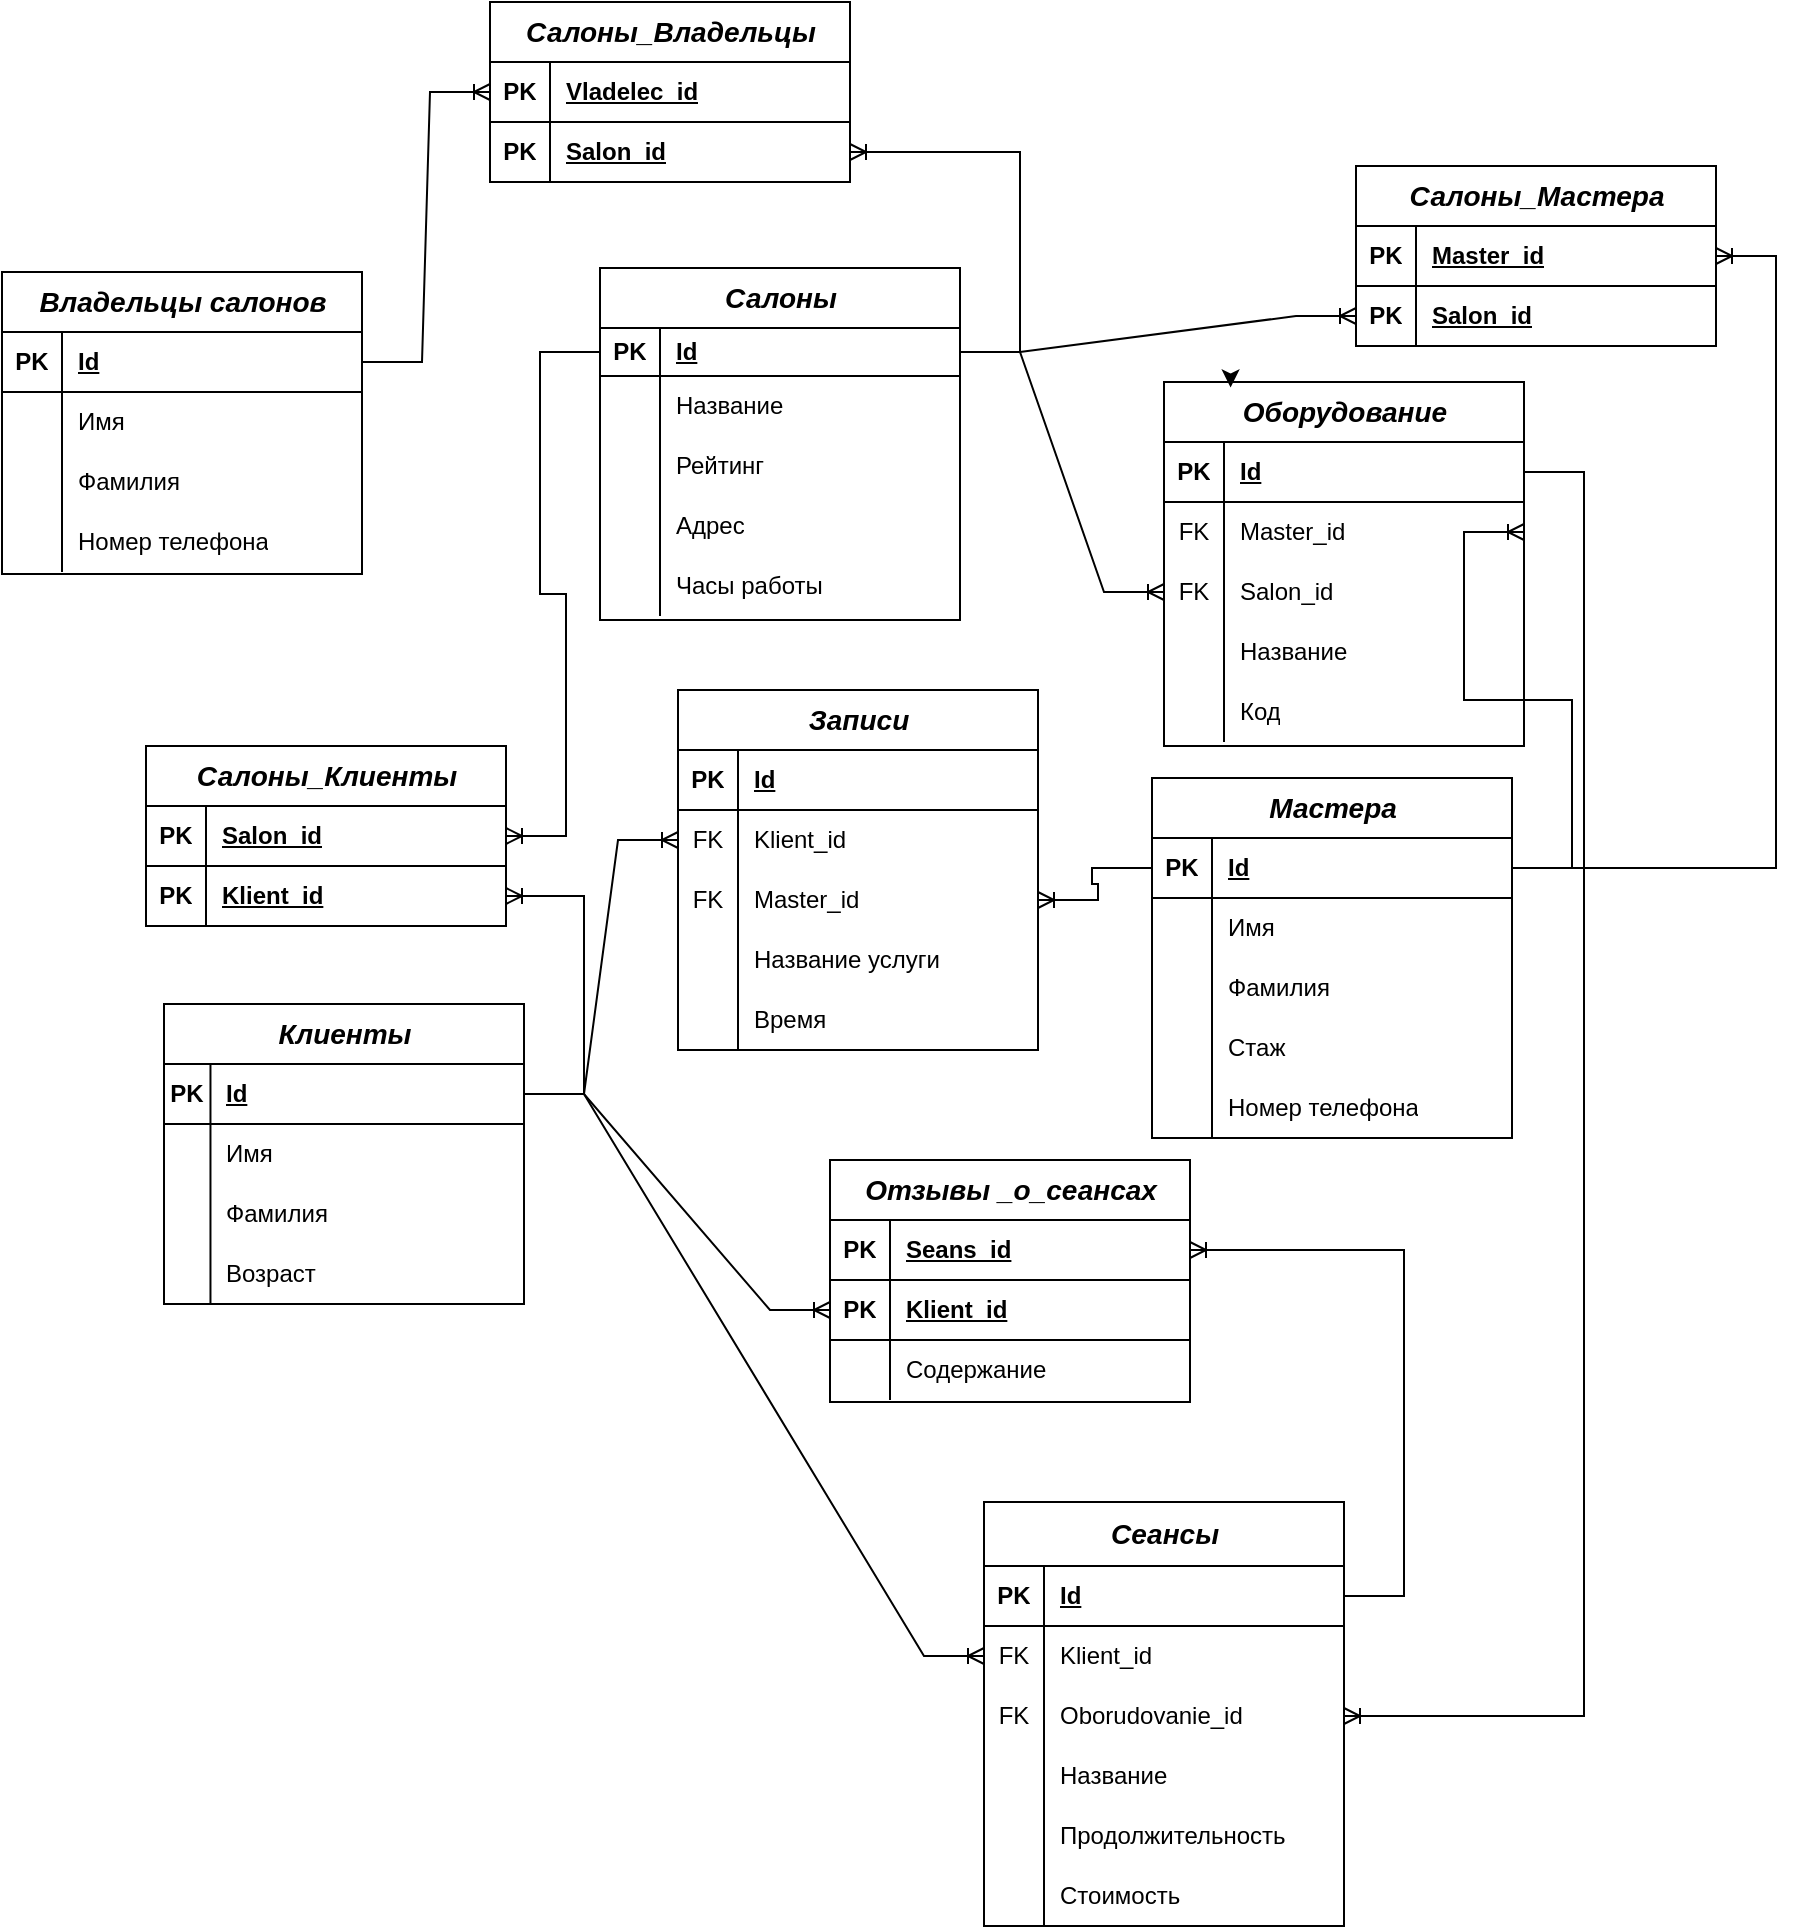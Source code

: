 <mxfile version="21.6.1" type="device">
  <diagram name="Страница 1" id="JSp2iXEMzTEitvN-TO3z">
    <mxGraphModel dx="2550" dy="1355" grid="0" gridSize="10" guides="1" tooltips="1" connect="1" arrows="1" fold="1" page="0" pageScale="1" pageWidth="827" pageHeight="1169" math="0" shadow="0">
      <root>
        <mxCell id="0" />
        <mxCell id="1" parent="0" />
        <mxCell id="ZkFTNS5FLdlwSvaNv4vz-1" value="&lt;i style=&quot;&quot;&gt;&lt;font style=&quot;font-size: 14px;&quot;&gt;Мастера&lt;/font&gt;&lt;/i&gt;" style="shape=table;startSize=30;container=1;collapsible=1;childLayout=tableLayout;fixedRows=1;rowLines=0;fontStyle=1;align=center;resizeLast=1;html=1;" parent="1" vertex="1">
          <mxGeometry x="153" y="88" width="180" height="180" as="geometry" />
        </mxCell>
        <mxCell id="ZkFTNS5FLdlwSvaNv4vz-2" value="" style="shape=tableRow;horizontal=0;startSize=0;swimlaneHead=0;swimlaneBody=0;fillColor=none;collapsible=0;dropTarget=0;points=[[0,0.5],[1,0.5]];portConstraint=eastwest;top=0;left=0;right=0;bottom=1;" parent="ZkFTNS5FLdlwSvaNv4vz-1" vertex="1">
          <mxGeometry y="30" width="180" height="30" as="geometry" />
        </mxCell>
        <mxCell id="ZkFTNS5FLdlwSvaNv4vz-3" value="PK" style="shape=partialRectangle;connectable=0;fillColor=none;top=0;left=0;bottom=0;right=0;fontStyle=1;overflow=hidden;whiteSpace=wrap;html=1;" parent="ZkFTNS5FLdlwSvaNv4vz-2" vertex="1">
          <mxGeometry width="30" height="30" as="geometry">
            <mxRectangle width="30" height="30" as="alternateBounds" />
          </mxGeometry>
        </mxCell>
        <mxCell id="ZkFTNS5FLdlwSvaNv4vz-4" value="Id" style="shape=partialRectangle;connectable=0;fillColor=none;top=0;left=0;bottom=0;right=0;align=left;spacingLeft=6;fontStyle=5;overflow=hidden;whiteSpace=wrap;html=1;" parent="ZkFTNS5FLdlwSvaNv4vz-2" vertex="1">
          <mxGeometry x="30" width="150" height="30" as="geometry">
            <mxRectangle width="150" height="30" as="alternateBounds" />
          </mxGeometry>
        </mxCell>
        <mxCell id="ZkFTNS5FLdlwSvaNv4vz-5" value="" style="shape=tableRow;horizontal=0;startSize=0;swimlaneHead=0;swimlaneBody=0;fillColor=none;collapsible=0;dropTarget=0;points=[[0,0.5],[1,0.5]];portConstraint=eastwest;top=0;left=0;right=0;bottom=0;" parent="ZkFTNS5FLdlwSvaNv4vz-1" vertex="1">
          <mxGeometry y="60" width="180" height="30" as="geometry" />
        </mxCell>
        <mxCell id="ZkFTNS5FLdlwSvaNv4vz-6" value="" style="shape=partialRectangle;connectable=0;fillColor=none;top=0;left=0;bottom=0;right=0;editable=1;overflow=hidden;whiteSpace=wrap;html=1;" parent="ZkFTNS5FLdlwSvaNv4vz-5" vertex="1">
          <mxGeometry width="30" height="30" as="geometry">
            <mxRectangle width="30" height="30" as="alternateBounds" />
          </mxGeometry>
        </mxCell>
        <mxCell id="ZkFTNS5FLdlwSvaNv4vz-7" value="Имя" style="shape=partialRectangle;connectable=0;fillColor=none;top=0;left=0;bottom=0;right=0;align=left;spacingLeft=6;overflow=hidden;whiteSpace=wrap;html=1;" parent="ZkFTNS5FLdlwSvaNv4vz-5" vertex="1">
          <mxGeometry x="30" width="150" height="30" as="geometry">
            <mxRectangle width="150" height="30" as="alternateBounds" />
          </mxGeometry>
        </mxCell>
        <mxCell id="ZkFTNS5FLdlwSvaNv4vz-8" value="" style="shape=tableRow;horizontal=0;startSize=0;swimlaneHead=0;swimlaneBody=0;fillColor=none;collapsible=0;dropTarget=0;points=[[0,0.5],[1,0.5]];portConstraint=eastwest;top=0;left=0;right=0;bottom=0;" parent="ZkFTNS5FLdlwSvaNv4vz-1" vertex="1">
          <mxGeometry y="90" width="180" height="30" as="geometry" />
        </mxCell>
        <mxCell id="ZkFTNS5FLdlwSvaNv4vz-9" value="" style="shape=partialRectangle;connectable=0;fillColor=none;top=0;left=0;bottom=0;right=0;editable=1;overflow=hidden;whiteSpace=wrap;html=1;" parent="ZkFTNS5FLdlwSvaNv4vz-8" vertex="1">
          <mxGeometry width="30" height="30" as="geometry">
            <mxRectangle width="30" height="30" as="alternateBounds" />
          </mxGeometry>
        </mxCell>
        <mxCell id="ZkFTNS5FLdlwSvaNv4vz-10" value="Фамилия" style="shape=partialRectangle;connectable=0;fillColor=none;top=0;left=0;bottom=0;right=0;align=left;spacingLeft=6;overflow=hidden;whiteSpace=wrap;html=1;" parent="ZkFTNS5FLdlwSvaNv4vz-8" vertex="1">
          <mxGeometry x="30" width="150" height="30" as="geometry">
            <mxRectangle width="150" height="30" as="alternateBounds" />
          </mxGeometry>
        </mxCell>
        <mxCell id="ZkFTNS5FLdlwSvaNv4vz-11" value="" style="shape=tableRow;horizontal=0;startSize=0;swimlaneHead=0;swimlaneBody=0;fillColor=none;collapsible=0;dropTarget=0;points=[[0,0.5],[1,0.5]];portConstraint=eastwest;top=0;left=0;right=0;bottom=0;" parent="ZkFTNS5FLdlwSvaNv4vz-1" vertex="1">
          <mxGeometry y="120" width="180" height="30" as="geometry" />
        </mxCell>
        <mxCell id="ZkFTNS5FLdlwSvaNv4vz-12" value="" style="shape=partialRectangle;connectable=0;fillColor=none;top=0;left=0;bottom=0;right=0;editable=1;overflow=hidden;whiteSpace=wrap;html=1;" parent="ZkFTNS5FLdlwSvaNv4vz-11" vertex="1">
          <mxGeometry width="30" height="30" as="geometry">
            <mxRectangle width="30" height="30" as="alternateBounds" />
          </mxGeometry>
        </mxCell>
        <mxCell id="ZkFTNS5FLdlwSvaNv4vz-13" value="Стаж" style="shape=partialRectangle;connectable=0;fillColor=none;top=0;left=0;bottom=0;right=0;align=left;spacingLeft=6;overflow=hidden;whiteSpace=wrap;html=1;" parent="ZkFTNS5FLdlwSvaNv4vz-11" vertex="1">
          <mxGeometry x="30" width="150" height="30" as="geometry">
            <mxRectangle width="150" height="30" as="alternateBounds" />
          </mxGeometry>
        </mxCell>
        <mxCell id="ZkFTNS5FLdlwSvaNv4vz-14" value="" style="shape=tableRow;horizontal=0;startSize=0;swimlaneHead=0;swimlaneBody=0;fillColor=none;collapsible=0;dropTarget=0;points=[[0,0.5],[1,0.5]];portConstraint=eastwest;top=0;left=0;right=0;bottom=0;" parent="ZkFTNS5FLdlwSvaNv4vz-1" vertex="1">
          <mxGeometry y="150" width="180" height="30" as="geometry" />
        </mxCell>
        <mxCell id="ZkFTNS5FLdlwSvaNv4vz-15" value="" style="shape=partialRectangle;connectable=0;fillColor=none;top=0;left=0;bottom=0;right=0;editable=1;overflow=hidden;whiteSpace=wrap;html=1;" parent="ZkFTNS5FLdlwSvaNv4vz-14" vertex="1">
          <mxGeometry width="30" height="30" as="geometry">
            <mxRectangle width="30" height="30" as="alternateBounds" />
          </mxGeometry>
        </mxCell>
        <mxCell id="ZkFTNS5FLdlwSvaNv4vz-16" value="Номер телефона" style="shape=partialRectangle;connectable=0;fillColor=none;top=0;left=0;bottom=0;right=0;align=left;spacingLeft=6;overflow=hidden;whiteSpace=wrap;html=1;" parent="ZkFTNS5FLdlwSvaNv4vz-14" vertex="1">
          <mxGeometry x="30" width="150" height="30" as="geometry">
            <mxRectangle width="150" height="30" as="alternateBounds" />
          </mxGeometry>
        </mxCell>
        <mxCell id="ZkFTNS5FLdlwSvaNv4vz-17" value="&lt;font style=&quot;font-size: 14px;&quot;&gt;&lt;i&gt;Владельцы салонов&lt;/i&gt;&lt;/font&gt;" style="shape=table;startSize=30;container=1;collapsible=1;childLayout=tableLayout;fixedRows=1;rowLines=0;fontStyle=1;align=center;resizeLast=1;html=1;" parent="1" vertex="1">
          <mxGeometry x="-422" y="-165" width="180" height="151" as="geometry" />
        </mxCell>
        <mxCell id="ZkFTNS5FLdlwSvaNv4vz-18" value="" style="shape=tableRow;horizontal=0;startSize=0;swimlaneHead=0;swimlaneBody=0;fillColor=none;collapsible=0;dropTarget=0;points=[[0,0.5],[1,0.5]];portConstraint=eastwest;top=0;left=0;right=0;bottom=1;" parent="ZkFTNS5FLdlwSvaNv4vz-17" vertex="1">
          <mxGeometry y="30" width="180" height="30" as="geometry" />
        </mxCell>
        <mxCell id="ZkFTNS5FLdlwSvaNv4vz-19" value="PK" style="shape=partialRectangle;connectable=0;fillColor=none;top=0;left=0;bottom=0;right=0;fontStyle=1;overflow=hidden;whiteSpace=wrap;html=1;" parent="ZkFTNS5FLdlwSvaNv4vz-18" vertex="1">
          <mxGeometry width="30" height="30" as="geometry">
            <mxRectangle width="30" height="30" as="alternateBounds" />
          </mxGeometry>
        </mxCell>
        <mxCell id="ZkFTNS5FLdlwSvaNv4vz-20" value="Id" style="shape=partialRectangle;connectable=0;fillColor=none;top=0;left=0;bottom=0;right=0;align=left;spacingLeft=6;fontStyle=5;overflow=hidden;whiteSpace=wrap;html=1;" parent="ZkFTNS5FLdlwSvaNv4vz-18" vertex="1">
          <mxGeometry x="30" width="150" height="30" as="geometry">
            <mxRectangle width="150" height="30" as="alternateBounds" />
          </mxGeometry>
        </mxCell>
        <mxCell id="ZkFTNS5FLdlwSvaNv4vz-21" value="" style="shape=tableRow;horizontal=0;startSize=0;swimlaneHead=0;swimlaneBody=0;fillColor=none;collapsible=0;dropTarget=0;points=[[0,0.5],[1,0.5]];portConstraint=eastwest;top=0;left=0;right=0;bottom=0;" parent="ZkFTNS5FLdlwSvaNv4vz-17" vertex="1">
          <mxGeometry y="60" width="180" height="30" as="geometry" />
        </mxCell>
        <mxCell id="ZkFTNS5FLdlwSvaNv4vz-22" value="" style="shape=partialRectangle;connectable=0;fillColor=none;top=0;left=0;bottom=0;right=0;editable=1;overflow=hidden;whiteSpace=wrap;html=1;" parent="ZkFTNS5FLdlwSvaNv4vz-21" vertex="1">
          <mxGeometry width="30" height="30" as="geometry">
            <mxRectangle width="30" height="30" as="alternateBounds" />
          </mxGeometry>
        </mxCell>
        <mxCell id="ZkFTNS5FLdlwSvaNv4vz-23" value="Имя" style="shape=partialRectangle;connectable=0;fillColor=none;top=0;left=0;bottom=0;right=0;align=left;spacingLeft=6;overflow=hidden;whiteSpace=wrap;html=1;" parent="ZkFTNS5FLdlwSvaNv4vz-21" vertex="1">
          <mxGeometry x="30" width="150" height="30" as="geometry">
            <mxRectangle width="150" height="30" as="alternateBounds" />
          </mxGeometry>
        </mxCell>
        <mxCell id="ZkFTNS5FLdlwSvaNv4vz-24" value="" style="shape=tableRow;horizontal=0;startSize=0;swimlaneHead=0;swimlaneBody=0;fillColor=none;collapsible=0;dropTarget=0;points=[[0,0.5],[1,0.5]];portConstraint=eastwest;top=0;left=0;right=0;bottom=0;" parent="ZkFTNS5FLdlwSvaNv4vz-17" vertex="1">
          <mxGeometry y="90" width="180" height="30" as="geometry" />
        </mxCell>
        <mxCell id="ZkFTNS5FLdlwSvaNv4vz-25" value="" style="shape=partialRectangle;connectable=0;fillColor=none;top=0;left=0;bottom=0;right=0;editable=1;overflow=hidden;whiteSpace=wrap;html=1;" parent="ZkFTNS5FLdlwSvaNv4vz-24" vertex="1">
          <mxGeometry width="30" height="30" as="geometry">
            <mxRectangle width="30" height="30" as="alternateBounds" />
          </mxGeometry>
        </mxCell>
        <mxCell id="ZkFTNS5FLdlwSvaNv4vz-26" value="Фамилия" style="shape=partialRectangle;connectable=0;fillColor=none;top=0;left=0;bottom=0;right=0;align=left;spacingLeft=6;overflow=hidden;whiteSpace=wrap;html=1;" parent="ZkFTNS5FLdlwSvaNv4vz-24" vertex="1">
          <mxGeometry x="30" width="150" height="30" as="geometry">
            <mxRectangle width="150" height="30" as="alternateBounds" />
          </mxGeometry>
        </mxCell>
        <mxCell id="ZkFTNS5FLdlwSvaNv4vz-27" value="" style="shape=tableRow;horizontal=0;startSize=0;swimlaneHead=0;swimlaneBody=0;fillColor=none;collapsible=0;dropTarget=0;points=[[0,0.5],[1,0.5]];portConstraint=eastwest;top=0;left=0;right=0;bottom=0;" parent="ZkFTNS5FLdlwSvaNv4vz-17" vertex="1">
          <mxGeometry y="120" width="180" height="30" as="geometry" />
        </mxCell>
        <mxCell id="ZkFTNS5FLdlwSvaNv4vz-28" value="" style="shape=partialRectangle;connectable=0;fillColor=none;top=0;left=0;bottom=0;right=0;editable=1;overflow=hidden;whiteSpace=wrap;html=1;" parent="ZkFTNS5FLdlwSvaNv4vz-27" vertex="1">
          <mxGeometry width="30" height="30" as="geometry">
            <mxRectangle width="30" height="30" as="alternateBounds" />
          </mxGeometry>
        </mxCell>
        <mxCell id="ZkFTNS5FLdlwSvaNv4vz-29" value="Номер телефона" style="shape=partialRectangle;connectable=0;fillColor=none;top=0;left=0;bottom=0;right=0;align=left;spacingLeft=6;overflow=hidden;whiteSpace=wrap;html=1;" parent="ZkFTNS5FLdlwSvaNv4vz-27" vertex="1">
          <mxGeometry x="30" width="150" height="30" as="geometry">
            <mxRectangle width="150" height="30" as="alternateBounds" />
          </mxGeometry>
        </mxCell>
        <mxCell id="ZkFTNS5FLdlwSvaNv4vz-30" value="&lt;font style=&quot;font-size: 14px;&quot;&gt;&lt;i&gt;Салоны&lt;/i&gt;&lt;/font&gt;" style="shape=table;startSize=30;container=1;collapsible=1;childLayout=tableLayout;fixedRows=1;rowLines=0;fontStyle=1;align=center;resizeLast=1;html=1;" parent="1" vertex="1">
          <mxGeometry x="-123" y="-167" width="180" height="176" as="geometry" />
        </mxCell>
        <mxCell id="ZkFTNS5FLdlwSvaNv4vz-43" value="" style="shape=tableRow;horizontal=0;startSize=0;swimlaneHead=0;swimlaneBody=0;fillColor=none;collapsible=0;dropTarget=0;points=[[0,0.5],[1,0.5]];portConstraint=eastwest;top=0;left=0;right=0;bottom=1;" parent="ZkFTNS5FLdlwSvaNv4vz-30" vertex="1">
          <mxGeometry y="30" width="180" height="24" as="geometry" />
        </mxCell>
        <mxCell id="ZkFTNS5FLdlwSvaNv4vz-44" value="PK" style="shape=partialRectangle;connectable=0;fillColor=none;top=0;left=0;bottom=0;right=0;fontStyle=1;overflow=hidden;whiteSpace=wrap;html=1;" parent="ZkFTNS5FLdlwSvaNv4vz-43" vertex="1">
          <mxGeometry width="30" height="24" as="geometry">
            <mxRectangle width="30" height="24" as="alternateBounds" />
          </mxGeometry>
        </mxCell>
        <mxCell id="ZkFTNS5FLdlwSvaNv4vz-45" value="Id" style="shape=partialRectangle;connectable=0;fillColor=none;top=0;left=0;bottom=0;right=0;align=left;spacingLeft=6;fontStyle=5;overflow=hidden;whiteSpace=wrap;html=1;" parent="ZkFTNS5FLdlwSvaNv4vz-43" vertex="1">
          <mxGeometry x="30" width="150" height="24" as="geometry">
            <mxRectangle width="150" height="24" as="alternateBounds" />
          </mxGeometry>
        </mxCell>
        <mxCell id="ZkFTNS5FLdlwSvaNv4vz-34" value="" style="shape=tableRow;horizontal=0;startSize=0;swimlaneHead=0;swimlaneBody=0;fillColor=none;collapsible=0;dropTarget=0;points=[[0,0.5],[1,0.5]];portConstraint=eastwest;top=0;left=0;right=0;bottom=0;" parent="ZkFTNS5FLdlwSvaNv4vz-30" vertex="1">
          <mxGeometry y="54" width="180" height="30" as="geometry" />
        </mxCell>
        <mxCell id="ZkFTNS5FLdlwSvaNv4vz-35" value="" style="shape=partialRectangle;connectable=0;fillColor=none;top=0;left=0;bottom=0;right=0;editable=1;overflow=hidden;whiteSpace=wrap;html=1;" parent="ZkFTNS5FLdlwSvaNv4vz-34" vertex="1">
          <mxGeometry width="30" height="30" as="geometry">
            <mxRectangle width="30" height="30" as="alternateBounds" />
          </mxGeometry>
        </mxCell>
        <mxCell id="ZkFTNS5FLdlwSvaNv4vz-36" value="Название" style="shape=partialRectangle;connectable=0;fillColor=none;top=0;left=0;bottom=0;right=0;align=left;spacingLeft=6;overflow=hidden;whiteSpace=wrap;html=1;" parent="ZkFTNS5FLdlwSvaNv4vz-34" vertex="1">
          <mxGeometry x="30" width="150" height="30" as="geometry">
            <mxRectangle width="150" height="30" as="alternateBounds" />
          </mxGeometry>
        </mxCell>
        <mxCell id="ZkFTNS5FLdlwSvaNv4vz-37" value="" style="shape=tableRow;horizontal=0;startSize=0;swimlaneHead=0;swimlaneBody=0;fillColor=none;collapsible=0;dropTarget=0;points=[[0,0.5],[1,0.5]];portConstraint=eastwest;top=0;left=0;right=0;bottom=0;" parent="ZkFTNS5FLdlwSvaNv4vz-30" vertex="1">
          <mxGeometry y="84" width="180" height="30" as="geometry" />
        </mxCell>
        <mxCell id="ZkFTNS5FLdlwSvaNv4vz-38" value="" style="shape=partialRectangle;connectable=0;fillColor=none;top=0;left=0;bottom=0;right=0;editable=1;overflow=hidden;whiteSpace=wrap;html=1;" parent="ZkFTNS5FLdlwSvaNv4vz-37" vertex="1">
          <mxGeometry width="30" height="30" as="geometry">
            <mxRectangle width="30" height="30" as="alternateBounds" />
          </mxGeometry>
        </mxCell>
        <mxCell id="ZkFTNS5FLdlwSvaNv4vz-39" value="Рейтинг" style="shape=partialRectangle;connectable=0;fillColor=none;top=0;left=0;bottom=0;right=0;align=left;spacingLeft=6;overflow=hidden;whiteSpace=wrap;html=1;" parent="ZkFTNS5FLdlwSvaNv4vz-37" vertex="1">
          <mxGeometry x="30" width="150" height="30" as="geometry">
            <mxRectangle width="150" height="30" as="alternateBounds" />
          </mxGeometry>
        </mxCell>
        <mxCell id="ZkFTNS5FLdlwSvaNv4vz-40" value="" style="shape=tableRow;horizontal=0;startSize=0;swimlaneHead=0;swimlaneBody=0;fillColor=none;collapsible=0;dropTarget=0;points=[[0,0.5],[1,0.5]];portConstraint=eastwest;top=0;left=0;right=0;bottom=0;" parent="ZkFTNS5FLdlwSvaNv4vz-30" vertex="1">
          <mxGeometry y="114" width="180" height="30" as="geometry" />
        </mxCell>
        <mxCell id="ZkFTNS5FLdlwSvaNv4vz-41" value="" style="shape=partialRectangle;connectable=0;fillColor=none;top=0;left=0;bottom=0;right=0;editable=1;overflow=hidden;whiteSpace=wrap;html=1;" parent="ZkFTNS5FLdlwSvaNv4vz-40" vertex="1">
          <mxGeometry width="30" height="30" as="geometry">
            <mxRectangle width="30" height="30" as="alternateBounds" />
          </mxGeometry>
        </mxCell>
        <mxCell id="ZkFTNS5FLdlwSvaNv4vz-42" value="Адрес" style="shape=partialRectangle;connectable=0;fillColor=none;top=0;left=0;bottom=0;right=0;align=left;spacingLeft=6;overflow=hidden;whiteSpace=wrap;html=1;" parent="ZkFTNS5FLdlwSvaNv4vz-40" vertex="1">
          <mxGeometry x="30" width="150" height="30" as="geometry">
            <mxRectangle width="150" height="30" as="alternateBounds" />
          </mxGeometry>
        </mxCell>
        <mxCell id="ZkFTNS5FLdlwSvaNv4vz-46" value="" style="shape=tableRow;horizontal=0;startSize=0;swimlaneHead=0;swimlaneBody=0;fillColor=none;collapsible=0;dropTarget=0;points=[[0,0.5],[1,0.5]];portConstraint=eastwest;top=0;left=0;right=0;bottom=0;" parent="ZkFTNS5FLdlwSvaNv4vz-30" vertex="1">
          <mxGeometry y="144" width="180" height="30" as="geometry" />
        </mxCell>
        <mxCell id="ZkFTNS5FLdlwSvaNv4vz-47" value="" style="shape=partialRectangle;connectable=0;fillColor=none;top=0;left=0;bottom=0;right=0;editable=1;overflow=hidden;whiteSpace=wrap;html=1;" parent="ZkFTNS5FLdlwSvaNv4vz-46" vertex="1">
          <mxGeometry width="30" height="30" as="geometry">
            <mxRectangle width="30" height="30" as="alternateBounds" />
          </mxGeometry>
        </mxCell>
        <mxCell id="ZkFTNS5FLdlwSvaNv4vz-48" value="Часы работы" style="shape=partialRectangle;connectable=0;fillColor=none;top=0;left=0;bottom=0;right=0;align=left;spacingLeft=6;overflow=hidden;whiteSpace=wrap;html=1;" parent="ZkFTNS5FLdlwSvaNv4vz-46" vertex="1">
          <mxGeometry x="30" width="150" height="30" as="geometry">
            <mxRectangle width="150" height="30" as="alternateBounds" />
          </mxGeometry>
        </mxCell>
        <mxCell id="ZkFTNS5FLdlwSvaNv4vz-49" value="" style="edgeStyle=entityRelationEdgeStyle;fontSize=12;html=1;endArrow=ERoneToMany;rounded=0;exitX=1;exitY=0.5;exitDx=0;exitDy=0;entryX=0;entryY=0.5;entryDx=0;entryDy=0;" parent="1" source="ZkFTNS5FLdlwSvaNv4vz-18" target="SjcXr_xgFC2odWZSIE8t-38" edge="1">
          <mxGeometry width="100" height="100" relative="1" as="geometry">
            <mxPoint x="321" y="196.5" as="sourcePoint" />
            <mxPoint x="-73" y="-91" as="targetPoint" />
          </mxGeometry>
        </mxCell>
        <mxCell id="ZkFTNS5FLdlwSvaNv4vz-89" value="&lt;font style=&quot;font-size: 14px;&quot;&gt;&lt;i&gt;Клиенты&lt;/i&gt;&lt;/font&gt;" style="shape=table;startSize=30;container=1;collapsible=1;childLayout=tableLayout;fixedRows=1;rowLines=0;fontStyle=1;align=center;resizeLast=1;html=1;" parent="1" vertex="1">
          <mxGeometry x="-341" y="201" width="180" height="150" as="geometry" />
        </mxCell>
        <mxCell id="ZkFTNS5FLdlwSvaNv4vz-90" value="" style="shape=tableRow;horizontal=0;startSize=0;swimlaneHead=0;swimlaneBody=0;fillColor=none;collapsible=0;dropTarget=0;points=[[0,0.5],[1,0.5]];portConstraint=eastwest;top=0;left=0;right=0;bottom=1;" parent="ZkFTNS5FLdlwSvaNv4vz-89" vertex="1">
          <mxGeometry y="30" width="180" height="30" as="geometry" />
        </mxCell>
        <mxCell id="ZkFTNS5FLdlwSvaNv4vz-91" value="PK" style="shape=partialRectangle;connectable=0;fillColor=none;top=0;left=0;bottom=0;right=0;fontStyle=1;overflow=hidden;whiteSpace=wrap;html=1;" parent="ZkFTNS5FLdlwSvaNv4vz-90" vertex="1">
          <mxGeometry width="23.235" height="30" as="geometry">
            <mxRectangle width="23.235" height="30" as="alternateBounds" />
          </mxGeometry>
        </mxCell>
        <mxCell id="ZkFTNS5FLdlwSvaNv4vz-92" value="Id" style="shape=partialRectangle;connectable=0;fillColor=none;top=0;left=0;bottom=0;right=0;align=left;spacingLeft=6;fontStyle=5;overflow=hidden;whiteSpace=wrap;html=1;" parent="ZkFTNS5FLdlwSvaNv4vz-90" vertex="1">
          <mxGeometry x="23.235" width="156.765" height="30" as="geometry">
            <mxRectangle width="156.765" height="30" as="alternateBounds" />
          </mxGeometry>
        </mxCell>
        <mxCell id="ZkFTNS5FLdlwSvaNv4vz-93" value="" style="shape=tableRow;horizontal=0;startSize=0;swimlaneHead=0;swimlaneBody=0;fillColor=none;collapsible=0;dropTarget=0;points=[[0,0.5],[1,0.5]];portConstraint=eastwest;top=0;left=0;right=0;bottom=0;" parent="ZkFTNS5FLdlwSvaNv4vz-89" vertex="1">
          <mxGeometry y="60" width="180" height="30" as="geometry" />
        </mxCell>
        <mxCell id="ZkFTNS5FLdlwSvaNv4vz-94" value="" style="shape=partialRectangle;connectable=0;fillColor=none;top=0;left=0;bottom=0;right=0;editable=1;overflow=hidden;whiteSpace=wrap;html=1;" parent="ZkFTNS5FLdlwSvaNv4vz-93" vertex="1">
          <mxGeometry width="23.235" height="30" as="geometry">
            <mxRectangle width="23.235" height="30" as="alternateBounds" />
          </mxGeometry>
        </mxCell>
        <mxCell id="ZkFTNS5FLdlwSvaNv4vz-95" value="Имя" style="shape=partialRectangle;connectable=0;fillColor=none;top=0;left=0;bottom=0;right=0;align=left;spacingLeft=6;overflow=hidden;whiteSpace=wrap;html=1;" parent="ZkFTNS5FLdlwSvaNv4vz-93" vertex="1">
          <mxGeometry x="23.235" width="156.765" height="30" as="geometry">
            <mxRectangle width="156.765" height="30" as="alternateBounds" />
          </mxGeometry>
        </mxCell>
        <mxCell id="ZkFTNS5FLdlwSvaNv4vz-96" value="" style="shape=tableRow;horizontal=0;startSize=0;swimlaneHead=0;swimlaneBody=0;fillColor=none;collapsible=0;dropTarget=0;points=[[0,0.5],[1,0.5]];portConstraint=eastwest;top=0;left=0;right=0;bottom=0;" parent="ZkFTNS5FLdlwSvaNv4vz-89" vertex="1">
          <mxGeometry y="90" width="180" height="30" as="geometry" />
        </mxCell>
        <mxCell id="ZkFTNS5FLdlwSvaNv4vz-97" value="" style="shape=partialRectangle;connectable=0;fillColor=none;top=0;left=0;bottom=0;right=0;editable=1;overflow=hidden;whiteSpace=wrap;html=1;" parent="ZkFTNS5FLdlwSvaNv4vz-96" vertex="1">
          <mxGeometry width="23.235" height="30" as="geometry">
            <mxRectangle width="23.235" height="30" as="alternateBounds" />
          </mxGeometry>
        </mxCell>
        <mxCell id="ZkFTNS5FLdlwSvaNv4vz-98" value="Фамилия" style="shape=partialRectangle;connectable=0;fillColor=none;top=0;left=0;bottom=0;right=0;align=left;spacingLeft=6;overflow=hidden;whiteSpace=wrap;html=1;" parent="ZkFTNS5FLdlwSvaNv4vz-96" vertex="1">
          <mxGeometry x="23.235" width="156.765" height="30" as="geometry">
            <mxRectangle width="156.765" height="30" as="alternateBounds" />
          </mxGeometry>
        </mxCell>
        <mxCell id="ZkFTNS5FLdlwSvaNv4vz-99" value="" style="shape=tableRow;horizontal=0;startSize=0;swimlaneHead=0;swimlaneBody=0;fillColor=none;collapsible=0;dropTarget=0;points=[[0,0.5],[1,0.5]];portConstraint=eastwest;top=0;left=0;right=0;bottom=0;" parent="ZkFTNS5FLdlwSvaNv4vz-89" vertex="1">
          <mxGeometry y="120" width="180" height="30" as="geometry" />
        </mxCell>
        <mxCell id="ZkFTNS5FLdlwSvaNv4vz-100" value="" style="shape=partialRectangle;connectable=0;fillColor=none;top=0;left=0;bottom=0;right=0;editable=1;overflow=hidden;whiteSpace=wrap;html=1;" parent="ZkFTNS5FLdlwSvaNv4vz-99" vertex="1">
          <mxGeometry width="23.235" height="30" as="geometry">
            <mxRectangle width="23.235" height="30" as="alternateBounds" />
          </mxGeometry>
        </mxCell>
        <mxCell id="ZkFTNS5FLdlwSvaNv4vz-101" value="Возраст" style="shape=partialRectangle;connectable=0;fillColor=none;top=0;left=0;bottom=0;right=0;align=left;spacingLeft=6;overflow=hidden;whiteSpace=wrap;html=1;" parent="ZkFTNS5FLdlwSvaNv4vz-99" vertex="1">
          <mxGeometry x="23.235" width="156.765" height="30" as="geometry">
            <mxRectangle width="156.765" height="30" as="alternateBounds" />
          </mxGeometry>
        </mxCell>
        <mxCell id="ZkFTNS5FLdlwSvaNv4vz-172" value="&lt;font style=&quot;font-size: 14px;&quot;&gt;&lt;i&gt;Оборудование&lt;/i&gt;&lt;/font&gt;" style="shape=table;startSize=30;container=1;collapsible=1;childLayout=tableLayout;fixedRows=1;rowLines=0;fontStyle=1;align=center;resizeLast=1;html=1;" parent="1" vertex="1">
          <mxGeometry x="159" y="-110" width="180" height="182" as="geometry" />
        </mxCell>
        <mxCell id="ZkFTNS5FLdlwSvaNv4vz-173" value="" style="shape=tableRow;horizontal=0;startSize=0;swimlaneHead=0;swimlaneBody=0;fillColor=none;collapsible=0;dropTarget=0;points=[[0,0.5],[1,0.5]];portConstraint=eastwest;top=0;left=0;right=0;bottom=1;" parent="ZkFTNS5FLdlwSvaNv4vz-172" vertex="1">
          <mxGeometry y="30" width="180" height="30" as="geometry" />
        </mxCell>
        <mxCell id="ZkFTNS5FLdlwSvaNv4vz-174" value="PK" style="shape=partialRectangle;connectable=0;fillColor=none;top=0;left=0;bottom=0;right=0;fontStyle=1;overflow=hidden;whiteSpace=wrap;html=1;" parent="ZkFTNS5FLdlwSvaNv4vz-173" vertex="1">
          <mxGeometry width="30" height="30" as="geometry">
            <mxRectangle width="30" height="30" as="alternateBounds" />
          </mxGeometry>
        </mxCell>
        <mxCell id="ZkFTNS5FLdlwSvaNv4vz-175" value="Id" style="shape=partialRectangle;connectable=0;fillColor=none;top=0;left=0;bottom=0;right=0;align=left;spacingLeft=6;fontStyle=5;overflow=hidden;whiteSpace=wrap;html=1;" parent="ZkFTNS5FLdlwSvaNv4vz-173" vertex="1">
          <mxGeometry x="30" width="150" height="30" as="geometry">
            <mxRectangle width="150" height="30" as="alternateBounds" />
          </mxGeometry>
        </mxCell>
        <mxCell id="ZkFTNS5FLdlwSvaNv4vz-260" value="" style="shape=tableRow;horizontal=0;startSize=0;swimlaneHead=0;swimlaneBody=0;fillColor=none;collapsible=0;dropTarget=0;points=[[0,0.5],[1,0.5]];portConstraint=eastwest;top=0;left=0;right=0;bottom=0;" parent="ZkFTNS5FLdlwSvaNv4vz-172" vertex="1">
          <mxGeometry y="60" width="180" height="30" as="geometry" />
        </mxCell>
        <mxCell id="ZkFTNS5FLdlwSvaNv4vz-261" value="FK" style="shape=partialRectangle;connectable=0;fillColor=none;top=0;left=0;bottom=0;right=0;fontStyle=0;overflow=hidden;whiteSpace=wrap;html=1;" parent="ZkFTNS5FLdlwSvaNv4vz-260" vertex="1">
          <mxGeometry width="30" height="30" as="geometry">
            <mxRectangle width="30" height="30" as="alternateBounds" />
          </mxGeometry>
        </mxCell>
        <mxCell id="ZkFTNS5FLdlwSvaNv4vz-262" value="Master_id" style="shape=partialRectangle;connectable=0;fillColor=none;top=0;left=0;bottom=0;right=0;align=left;spacingLeft=6;fontStyle=0;overflow=hidden;whiteSpace=wrap;html=1;" parent="ZkFTNS5FLdlwSvaNv4vz-260" vertex="1">
          <mxGeometry x="30" width="150" height="30" as="geometry">
            <mxRectangle width="150" height="30" as="alternateBounds" />
          </mxGeometry>
        </mxCell>
        <mxCell id="ZkFTNS5FLdlwSvaNv4vz-263" value="" style="shape=tableRow;horizontal=0;startSize=0;swimlaneHead=0;swimlaneBody=0;fillColor=none;collapsible=0;dropTarget=0;points=[[0,0.5],[1,0.5]];portConstraint=eastwest;top=0;left=0;right=0;bottom=0;" parent="ZkFTNS5FLdlwSvaNv4vz-172" vertex="1">
          <mxGeometry y="90" width="180" height="30" as="geometry" />
        </mxCell>
        <mxCell id="ZkFTNS5FLdlwSvaNv4vz-264" value="FK" style="shape=partialRectangle;connectable=0;fillColor=none;top=0;left=0;bottom=0;right=0;fontStyle=0;overflow=hidden;whiteSpace=wrap;html=1;" parent="ZkFTNS5FLdlwSvaNv4vz-263" vertex="1">
          <mxGeometry width="30" height="30" as="geometry">
            <mxRectangle width="30" height="30" as="alternateBounds" />
          </mxGeometry>
        </mxCell>
        <mxCell id="ZkFTNS5FLdlwSvaNv4vz-265" value="Salon_id" style="shape=partialRectangle;connectable=0;fillColor=none;top=0;left=0;bottom=0;right=0;align=left;spacingLeft=6;fontStyle=0;overflow=hidden;whiteSpace=wrap;html=1;" parent="ZkFTNS5FLdlwSvaNv4vz-263" vertex="1">
          <mxGeometry x="30" width="150" height="30" as="geometry">
            <mxRectangle width="150" height="30" as="alternateBounds" />
          </mxGeometry>
        </mxCell>
        <mxCell id="ZkFTNS5FLdlwSvaNv4vz-176" value="" style="shape=tableRow;horizontal=0;startSize=0;swimlaneHead=0;swimlaneBody=0;fillColor=none;collapsible=0;dropTarget=0;points=[[0,0.5],[1,0.5]];portConstraint=eastwest;top=0;left=0;right=0;bottom=0;" parent="ZkFTNS5FLdlwSvaNv4vz-172" vertex="1">
          <mxGeometry y="120" width="180" height="30" as="geometry" />
        </mxCell>
        <mxCell id="ZkFTNS5FLdlwSvaNv4vz-177" value="" style="shape=partialRectangle;connectable=0;fillColor=none;top=0;left=0;bottom=0;right=0;editable=1;overflow=hidden;whiteSpace=wrap;html=1;" parent="ZkFTNS5FLdlwSvaNv4vz-176" vertex="1">
          <mxGeometry width="30" height="30" as="geometry">
            <mxRectangle width="30" height="30" as="alternateBounds" />
          </mxGeometry>
        </mxCell>
        <mxCell id="ZkFTNS5FLdlwSvaNv4vz-178" value="Название" style="shape=partialRectangle;connectable=0;fillColor=none;top=0;left=0;bottom=0;right=0;align=left;spacingLeft=6;overflow=hidden;whiteSpace=wrap;html=1;" parent="ZkFTNS5FLdlwSvaNv4vz-176" vertex="1">
          <mxGeometry x="30" width="150" height="30" as="geometry">
            <mxRectangle width="150" height="30" as="alternateBounds" />
          </mxGeometry>
        </mxCell>
        <mxCell id="SjcXr_xgFC2odWZSIE8t-97" value="" style="shape=tableRow;horizontal=0;startSize=0;swimlaneHead=0;swimlaneBody=0;fillColor=none;collapsible=0;dropTarget=0;points=[[0,0.5],[1,0.5]];portConstraint=eastwest;top=0;left=0;right=0;bottom=0;" parent="ZkFTNS5FLdlwSvaNv4vz-172" vertex="1">
          <mxGeometry y="150" width="180" height="30" as="geometry" />
        </mxCell>
        <mxCell id="SjcXr_xgFC2odWZSIE8t-98" value="" style="shape=partialRectangle;connectable=0;fillColor=none;top=0;left=0;bottom=0;right=0;editable=1;overflow=hidden;whiteSpace=wrap;html=1;" parent="SjcXr_xgFC2odWZSIE8t-97" vertex="1">
          <mxGeometry width="30" height="30" as="geometry">
            <mxRectangle width="30" height="30" as="alternateBounds" />
          </mxGeometry>
        </mxCell>
        <mxCell id="SjcXr_xgFC2odWZSIE8t-99" value="Код" style="shape=partialRectangle;connectable=0;fillColor=none;top=0;left=0;bottom=0;right=0;align=left;spacingLeft=6;overflow=hidden;whiteSpace=wrap;html=1;" parent="SjcXr_xgFC2odWZSIE8t-97" vertex="1">
          <mxGeometry x="30" width="150" height="30" as="geometry">
            <mxRectangle width="150" height="30" as="alternateBounds" />
          </mxGeometry>
        </mxCell>
        <mxCell id="ZkFTNS5FLdlwSvaNv4vz-185" value="&lt;font style=&quot;font-size: 14px;&quot;&gt;&lt;i&gt;Записи&lt;/i&gt;&lt;/font&gt;" style="shape=table;startSize=30;container=1;collapsible=1;childLayout=tableLayout;fixedRows=1;rowLines=0;fontStyle=1;align=center;resizeLast=1;html=1;" parent="1" vertex="1">
          <mxGeometry x="-84" y="44" width="180" height="180" as="geometry" />
        </mxCell>
        <mxCell id="ZkFTNS5FLdlwSvaNv4vz-186" value="" style="shape=tableRow;horizontal=0;startSize=0;swimlaneHead=0;swimlaneBody=0;fillColor=none;collapsible=0;dropTarget=0;points=[[0,0.5],[1,0.5]];portConstraint=eastwest;top=0;left=0;right=0;bottom=1;" parent="ZkFTNS5FLdlwSvaNv4vz-185" vertex="1">
          <mxGeometry y="30" width="180" height="30" as="geometry" />
        </mxCell>
        <mxCell id="ZkFTNS5FLdlwSvaNv4vz-187" value="PK" style="shape=partialRectangle;connectable=0;fillColor=none;top=0;left=0;bottom=0;right=0;fontStyle=1;overflow=hidden;whiteSpace=wrap;html=1;" parent="ZkFTNS5FLdlwSvaNv4vz-186" vertex="1">
          <mxGeometry width="30" height="30" as="geometry">
            <mxRectangle width="30" height="30" as="alternateBounds" />
          </mxGeometry>
        </mxCell>
        <mxCell id="ZkFTNS5FLdlwSvaNv4vz-188" value="Id" style="shape=partialRectangle;connectable=0;fillColor=none;top=0;left=0;bottom=0;right=0;align=left;spacingLeft=6;fontStyle=5;overflow=hidden;whiteSpace=wrap;html=1;" parent="ZkFTNS5FLdlwSvaNv4vz-186" vertex="1">
          <mxGeometry x="30" width="150" height="30" as="geometry">
            <mxRectangle width="150" height="30" as="alternateBounds" />
          </mxGeometry>
        </mxCell>
        <mxCell id="ZkFTNS5FLdlwSvaNv4vz-245" value="" style="shape=tableRow;horizontal=0;startSize=0;swimlaneHead=0;swimlaneBody=0;fillColor=none;collapsible=0;dropTarget=0;points=[[0,0.5],[1,0.5]];portConstraint=eastwest;top=0;left=0;right=0;bottom=0;" parent="ZkFTNS5FLdlwSvaNv4vz-185" vertex="1">
          <mxGeometry y="60" width="180" height="30" as="geometry" />
        </mxCell>
        <mxCell id="ZkFTNS5FLdlwSvaNv4vz-246" value="FK" style="shape=partialRectangle;connectable=0;fillColor=none;top=0;left=0;bottom=0;right=0;fontStyle=0;overflow=hidden;whiteSpace=wrap;html=1;" parent="ZkFTNS5FLdlwSvaNv4vz-245" vertex="1">
          <mxGeometry width="30" height="30" as="geometry">
            <mxRectangle width="30" height="30" as="alternateBounds" />
          </mxGeometry>
        </mxCell>
        <mxCell id="ZkFTNS5FLdlwSvaNv4vz-247" value="Klient_id" style="shape=partialRectangle;connectable=0;fillColor=none;top=0;left=0;bottom=0;right=0;align=left;spacingLeft=6;fontStyle=0;overflow=hidden;whiteSpace=wrap;html=1;" parent="ZkFTNS5FLdlwSvaNv4vz-245" vertex="1">
          <mxGeometry x="30" width="150" height="30" as="geometry">
            <mxRectangle width="150" height="30" as="alternateBounds" />
          </mxGeometry>
        </mxCell>
        <mxCell id="ZkFTNS5FLdlwSvaNv4vz-248" value="" style="shape=tableRow;horizontal=0;startSize=0;swimlaneHead=0;swimlaneBody=0;fillColor=none;collapsible=0;dropTarget=0;points=[[0,0.5],[1,0.5]];portConstraint=eastwest;top=0;left=0;right=0;bottom=0;" parent="ZkFTNS5FLdlwSvaNv4vz-185" vertex="1">
          <mxGeometry y="90" width="180" height="30" as="geometry" />
        </mxCell>
        <mxCell id="ZkFTNS5FLdlwSvaNv4vz-249" value="FK" style="shape=partialRectangle;connectable=0;fillColor=none;top=0;left=0;bottom=0;right=0;fontStyle=0;overflow=hidden;whiteSpace=wrap;html=1;" parent="ZkFTNS5FLdlwSvaNv4vz-248" vertex="1">
          <mxGeometry width="30" height="30" as="geometry">
            <mxRectangle width="30" height="30" as="alternateBounds" />
          </mxGeometry>
        </mxCell>
        <mxCell id="ZkFTNS5FLdlwSvaNv4vz-250" value="Master_id" style="shape=partialRectangle;connectable=0;fillColor=none;top=0;left=0;bottom=0;right=0;align=left;spacingLeft=6;fontStyle=0;overflow=hidden;whiteSpace=wrap;html=1;" parent="ZkFTNS5FLdlwSvaNv4vz-248" vertex="1">
          <mxGeometry x="30" width="150" height="30" as="geometry">
            <mxRectangle width="150" height="30" as="alternateBounds" />
          </mxGeometry>
        </mxCell>
        <mxCell id="ZkFTNS5FLdlwSvaNv4vz-189" value="" style="shape=tableRow;horizontal=0;startSize=0;swimlaneHead=0;swimlaneBody=0;fillColor=none;collapsible=0;dropTarget=0;points=[[0,0.5],[1,0.5]];portConstraint=eastwest;top=0;left=0;right=0;bottom=0;" parent="ZkFTNS5FLdlwSvaNv4vz-185" vertex="1">
          <mxGeometry y="120" width="180" height="30" as="geometry" />
        </mxCell>
        <mxCell id="ZkFTNS5FLdlwSvaNv4vz-190" value="" style="shape=partialRectangle;connectable=0;fillColor=none;top=0;left=0;bottom=0;right=0;editable=1;overflow=hidden;whiteSpace=wrap;html=1;" parent="ZkFTNS5FLdlwSvaNv4vz-189" vertex="1">
          <mxGeometry width="30" height="30" as="geometry">
            <mxRectangle width="30" height="30" as="alternateBounds" />
          </mxGeometry>
        </mxCell>
        <mxCell id="ZkFTNS5FLdlwSvaNv4vz-191" value="Название услуги" style="shape=partialRectangle;connectable=0;fillColor=none;top=0;left=0;bottom=0;right=0;align=left;spacingLeft=6;overflow=hidden;whiteSpace=wrap;html=1;" parent="ZkFTNS5FLdlwSvaNv4vz-189" vertex="1">
          <mxGeometry x="30" width="150" height="30" as="geometry">
            <mxRectangle width="150" height="30" as="alternateBounds" />
          </mxGeometry>
        </mxCell>
        <mxCell id="ZkFTNS5FLdlwSvaNv4vz-192" value="" style="shape=tableRow;horizontal=0;startSize=0;swimlaneHead=0;swimlaneBody=0;fillColor=none;collapsible=0;dropTarget=0;points=[[0,0.5],[1,0.5]];portConstraint=eastwest;top=0;left=0;right=0;bottom=0;" parent="ZkFTNS5FLdlwSvaNv4vz-185" vertex="1">
          <mxGeometry y="150" width="180" height="30" as="geometry" />
        </mxCell>
        <mxCell id="ZkFTNS5FLdlwSvaNv4vz-193" value="" style="shape=partialRectangle;connectable=0;fillColor=none;top=0;left=0;bottom=0;right=0;editable=1;overflow=hidden;whiteSpace=wrap;html=1;" parent="ZkFTNS5FLdlwSvaNv4vz-192" vertex="1">
          <mxGeometry width="30" height="30" as="geometry">
            <mxRectangle width="30" height="30" as="alternateBounds" />
          </mxGeometry>
        </mxCell>
        <mxCell id="ZkFTNS5FLdlwSvaNv4vz-194" value="Время" style="shape=partialRectangle;connectable=0;fillColor=none;top=0;left=0;bottom=0;right=0;align=left;spacingLeft=6;overflow=hidden;whiteSpace=wrap;html=1;" parent="ZkFTNS5FLdlwSvaNv4vz-192" vertex="1">
          <mxGeometry x="30" width="150" height="30" as="geometry">
            <mxRectangle width="150" height="30" as="alternateBounds" />
          </mxGeometry>
        </mxCell>
        <mxCell id="ZkFTNS5FLdlwSvaNv4vz-198" value="&lt;font style=&quot;font-size: 14px;&quot;&gt;&lt;i&gt;Отзывы _о_сеансах&lt;/i&gt;&lt;/font&gt;" style="shape=table;startSize=30;container=1;collapsible=1;childLayout=tableLayout;fixedRows=1;rowLines=0;fontStyle=1;align=center;resizeLast=1;html=1;" parent="1" vertex="1">
          <mxGeometry x="-8" y="279" width="180" height="121" as="geometry" />
        </mxCell>
        <mxCell id="ZkFTNS5FLdlwSvaNv4vz-199" value="" style="shape=tableRow;horizontal=0;startSize=0;swimlaneHead=0;swimlaneBody=0;fillColor=none;collapsible=0;dropTarget=0;points=[[0,0.5],[1,0.5]];portConstraint=eastwest;top=0;left=0;right=0;bottom=1;" parent="ZkFTNS5FLdlwSvaNv4vz-198" vertex="1">
          <mxGeometry y="30" width="180" height="30" as="geometry" />
        </mxCell>
        <mxCell id="ZkFTNS5FLdlwSvaNv4vz-200" value="PK" style="shape=partialRectangle;connectable=0;fillColor=none;top=0;left=0;bottom=0;right=0;fontStyle=1;overflow=hidden;whiteSpace=wrap;html=1;" parent="ZkFTNS5FLdlwSvaNv4vz-199" vertex="1">
          <mxGeometry width="30" height="30" as="geometry">
            <mxRectangle width="30" height="30" as="alternateBounds" />
          </mxGeometry>
        </mxCell>
        <mxCell id="ZkFTNS5FLdlwSvaNv4vz-201" value="Seans_id" style="shape=partialRectangle;connectable=0;fillColor=none;top=0;left=0;bottom=0;right=0;align=left;spacingLeft=6;fontStyle=5;overflow=hidden;whiteSpace=wrap;html=1;" parent="ZkFTNS5FLdlwSvaNv4vz-199" vertex="1">
          <mxGeometry x="30" width="150" height="30" as="geometry">
            <mxRectangle width="150" height="30" as="alternateBounds" />
          </mxGeometry>
        </mxCell>
        <mxCell id="SjcXr_xgFC2odWZSIE8t-94" value="" style="shape=tableRow;horizontal=0;startSize=0;swimlaneHead=0;swimlaneBody=0;fillColor=none;collapsible=0;dropTarget=0;points=[[0,0.5],[1,0.5]];portConstraint=eastwest;top=0;left=0;right=0;bottom=1;" parent="ZkFTNS5FLdlwSvaNv4vz-198" vertex="1">
          <mxGeometry y="60" width="180" height="30" as="geometry" />
        </mxCell>
        <mxCell id="SjcXr_xgFC2odWZSIE8t-95" value="PK" style="shape=partialRectangle;connectable=0;fillColor=none;top=0;left=0;bottom=0;right=0;fontStyle=1;overflow=hidden;whiteSpace=wrap;html=1;" parent="SjcXr_xgFC2odWZSIE8t-94" vertex="1">
          <mxGeometry width="30" height="30" as="geometry">
            <mxRectangle width="30" height="30" as="alternateBounds" />
          </mxGeometry>
        </mxCell>
        <mxCell id="SjcXr_xgFC2odWZSIE8t-96" value="Klient_id" style="shape=partialRectangle;connectable=0;fillColor=none;top=0;left=0;bottom=0;right=0;align=left;spacingLeft=6;fontStyle=5;overflow=hidden;whiteSpace=wrap;html=1;" parent="SjcXr_xgFC2odWZSIE8t-94" vertex="1">
          <mxGeometry x="30" width="150" height="30" as="geometry">
            <mxRectangle width="150" height="30" as="alternateBounds" />
          </mxGeometry>
        </mxCell>
        <mxCell id="ZkFTNS5FLdlwSvaNv4vz-205" value="" style="shape=tableRow;horizontal=0;startSize=0;swimlaneHead=0;swimlaneBody=0;fillColor=none;collapsible=0;dropTarget=0;points=[[0,0.5],[1,0.5]];portConstraint=eastwest;top=0;left=0;right=0;bottom=0;" parent="ZkFTNS5FLdlwSvaNv4vz-198" vertex="1">
          <mxGeometry y="90" width="180" height="30" as="geometry" />
        </mxCell>
        <mxCell id="ZkFTNS5FLdlwSvaNv4vz-206" value="" style="shape=partialRectangle;connectable=0;fillColor=none;top=0;left=0;bottom=0;right=0;editable=1;overflow=hidden;whiteSpace=wrap;html=1;" parent="ZkFTNS5FLdlwSvaNv4vz-205" vertex="1">
          <mxGeometry width="30" height="30" as="geometry">
            <mxRectangle width="30" height="30" as="alternateBounds" />
          </mxGeometry>
        </mxCell>
        <mxCell id="ZkFTNS5FLdlwSvaNv4vz-207" value="Содержание" style="shape=partialRectangle;connectable=0;fillColor=none;top=0;left=0;bottom=0;right=0;align=left;spacingLeft=6;overflow=hidden;whiteSpace=wrap;html=1;" parent="ZkFTNS5FLdlwSvaNv4vz-205" vertex="1">
          <mxGeometry x="30" width="150" height="30" as="geometry">
            <mxRectangle width="150" height="30" as="alternateBounds" />
          </mxGeometry>
        </mxCell>
        <mxCell id="ZkFTNS5FLdlwSvaNv4vz-243" value="" style="edgeStyle=entityRelationEdgeStyle;fontSize=12;html=1;endArrow=ERoneToMany;rounded=0;entryX=1;entryY=0.5;entryDx=0;entryDy=0;" parent="1" source="ZkFTNS5FLdlwSvaNv4vz-52" target="ZkFTNS5FLdlwSvaNv4vz-199" edge="1">
          <mxGeometry width="100" height="100" relative="1" as="geometry">
            <mxPoint x="573" y="515" as="sourcePoint" />
            <mxPoint x="302" y="508" as="targetPoint" />
          </mxGeometry>
        </mxCell>
        <mxCell id="ZkFTNS5FLdlwSvaNv4vz-254" value="" style="edgeStyle=entityRelationEdgeStyle;fontSize=12;html=1;endArrow=ERoneToMany;rounded=0;" parent="1" source="ZkFTNS5FLdlwSvaNv4vz-90" target="ZkFTNS5FLdlwSvaNv4vz-245" edge="1">
          <mxGeometry width="100" height="100" relative="1" as="geometry">
            <mxPoint x="573" y="784" as="sourcePoint" />
            <mxPoint x="673" y="684" as="targetPoint" />
          </mxGeometry>
        </mxCell>
        <mxCell id="ZkFTNS5FLdlwSvaNv4vz-269" value="" style="edgeStyle=entityRelationEdgeStyle;fontSize=12;html=1;endArrow=ERoneToMany;rounded=0;entryX=1;entryY=0.5;entryDx=0;entryDy=0;" parent="1" source="ZkFTNS5FLdlwSvaNv4vz-2" target="ZkFTNS5FLdlwSvaNv4vz-260" edge="1">
          <mxGeometry width="100" height="100" relative="1" as="geometry">
            <mxPoint x="495" y="854" as="sourcePoint" />
            <mxPoint x="1000" y="726" as="targetPoint" />
          </mxGeometry>
        </mxCell>
        <mxCell id="ZkFTNS5FLdlwSvaNv4vz-270" value="" style="edgeStyle=entityRelationEdgeStyle;fontSize=12;html=1;endArrow=ERoneToMany;rounded=0;" parent="1" source="ZkFTNS5FLdlwSvaNv4vz-43" target="ZkFTNS5FLdlwSvaNv4vz-263" edge="1">
          <mxGeometry width="100" height="100" relative="1" as="geometry">
            <mxPoint x="540" y="797" as="sourcePoint" />
            <mxPoint x="673" y="595" as="targetPoint" />
          </mxGeometry>
        </mxCell>
        <mxCell id="SjcXr_xgFC2odWZSIE8t-9" value="" style="edgeStyle=entityRelationEdgeStyle;fontSize=12;html=1;endArrow=ERoneToMany;rounded=0;" parent="1" source="ZkFTNS5FLdlwSvaNv4vz-90" target="SjcXr_xgFC2odWZSIE8t-10" edge="1">
          <mxGeometry width="100" height="100" relative="1" as="geometry">
            <mxPoint x="877" y="390" as="sourcePoint" />
            <mxPoint x="516" y="-5" as="targetPoint" />
          </mxGeometry>
        </mxCell>
        <mxCell id="ZkFTNS5FLdlwSvaNv4vz-51" value="&lt;font style=&quot;font-size: 14px;&quot;&gt;&lt;i&gt;Сеансы&lt;/i&gt;&lt;/font&gt;" style="shape=table;startSize=32;container=1;collapsible=1;childLayout=tableLayout;fixedRows=1;rowLines=0;fontStyle=1;align=center;resizeLast=1;html=1;" parent="1" vertex="1">
          <mxGeometry x="69" y="450" width="180" height="212" as="geometry" />
        </mxCell>
        <mxCell id="ZkFTNS5FLdlwSvaNv4vz-52" value="" style="shape=tableRow;horizontal=0;startSize=0;swimlaneHead=0;swimlaneBody=0;fillColor=none;collapsible=0;dropTarget=0;points=[[0,0.5],[1,0.5]];portConstraint=eastwest;top=0;left=0;right=0;bottom=1;" parent="ZkFTNS5FLdlwSvaNv4vz-51" vertex="1">
          <mxGeometry y="32" width="180" height="30" as="geometry" />
        </mxCell>
        <mxCell id="ZkFTNS5FLdlwSvaNv4vz-53" value="PK" style="shape=partialRectangle;connectable=0;fillColor=none;top=0;left=0;bottom=0;right=0;fontStyle=1;overflow=hidden;whiteSpace=wrap;html=1;" parent="ZkFTNS5FLdlwSvaNv4vz-52" vertex="1">
          <mxGeometry width="30" height="30" as="geometry">
            <mxRectangle width="30" height="30" as="alternateBounds" />
          </mxGeometry>
        </mxCell>
        <mxCell id="ZkFTNS5FLdlwSvaNv4vz-54" value="Id" style="shape=partialRectangle;connectable=0;fillColor=none;top=0;left=0;bottom=0;right=0;align=left;spacingLeft=6;fontStyle=5;overflow=hidden;whiteSpace=wrap;html=1;" parent="ZkFTNS5FLdlwSvaNv4vz-52" vertex="1">
          <mxGeometry x="30" width="150" height="30" as="geometry">
            <mxRectangle width="150" height="30" as="alternateBounds" />
          </mxGeometry>
        </mxCell>
        <mxCell id="SjcXr_xgFC2odWZSIE8t-10" value="" style="shape=tableRow;horizontal=0;startSize=0;swimlaneHead=0;swimlaneBody=0;fillColor=none;collapsible=0;dropTarget=0;points=[[0,0.5],[1,0.5]];portConstraint=eastwest;top=0;left=0;right=0;bottom=0;" parent="ZkFTNS5FLdlwSvaNv4vz-51" vertex="1">
          <mxGeometry y="62" width="180" height="30" as="geometry" />
        </mxCell>
        <mxCell id="SjcXr_xgFC2odWZSIE8t-11" value="FK" style="shape=partialRectangle;connectable=0;fillColor=none;top=0;left=0;bottom=0;right=0;fontStyle=0;overflow=hidden;whiteSpace=wrap;html=1;" parent="SjcXr_xgFC2odWZSIE8t-10" vertex="1">
          <mxGeometry width="30" height="30" as="geometry">
            <mxRectangle width="30" height="30" as="alternateBounds" />
          </mxGeometry>
        </mxCell>
        <mxCell id="SjcXr_xgFC2odWZSIE8t-12" value="Klient_id" style="shape=partialRectangle;connectable=0;fillColor=none;top=0;left=0;bottom=0;right=0;align=left;spacingLeft=6;fontStyle=0;overflow=hidden;whiteSpace=wrap;html=1;" parent="SjcXr_xgFC2odWZSIE8t-10" vertex="1">
          <mxGeometry x="30" width="150" height="30" as="geometry">
            <mxRectangle width="150" height="30" as="alternateBounds" />
          </mxGeometry>
        </mxCell>
        <mxCell id="SjcXr_xgFC2odWZSIE8t-17" value="" style="shape=tableRow;horizontal=0;startSize=0;swimlaneHead=0;swimlaneBody=0;fillColor=none;collapsible=0;dropTarget=0;points=[[0,0.5],[1,0.5]];portConstraint=eastwest;top=0;left=0;right=0;bottom=0;" parent="ZkFTNS5FLdlwSvaNv4vz-51" vertex="1">
          <mxGeometry y="92" width="180" height="30" as="geometry" />
        </mxCell>
        <mxCell id="SjcXr_xgFC2odWZSIE8t-18" value="FK" style="shape=partialRectangle;connectable=0;fillColor=none;top=0;left=0;bottom=0;right=0;fontStyle=0;overflow=hidden;whiteSpace=wrap;html=1;" parent="SjcXr_xgFC2odWZSIE8t-17" vertex="1">
          <mxGeometry width="30" height="30" as="geometry">
            <mxRectangle width="30" height="30" as="alternateBounds" />
          </mxGeometry>
        </mxCell>
        <mxCell id="SjcXr_xgFC2odWZSIE8t-19" value="Oborudovanie_id" style="shape=partialRectangle;connectable=0;fillColor=none;top=0;left=0;bottom=0;right=0;align=left;spacingLeft=6;fontStyle=0;overflow=hidden;whiteSpace=wrap;html=1;" parent="SjcXr_xgFC2odWZSIE8t-17" vertex="1">
          <mxGeometry x="30" width="150" height="30" as="geometry">
            <mxRectangle width="150" height="30" as="alternateBounds" />
          </mxGeometry>
        </mxCell>
        <mxCell id="ZkFTNS5FLdlwSvaNv4vz-55" value="" style="shape=tableRow;horizontal=0;startSize=0;swimlaneHead=0;swimlaneBody=0;fillColor=none;collapsible=0;dropTarget=0;points=[[0,0.5],[1,0.5]];portConstraint=eastwest;top=0;left=0;right=0;bottom=0;" parent="ZkFTNS5FLdlwSvaNv4vz-51" vertex="1">
          <mxGeometry y="122" width="180" height="30" as="geometry" />
        </mxCell>
        <mxCell id="ZkFTNS5FLdlwSvaNv4vz-56" value="" style="shape=partialRectangle;connectable=0;fillColor=none;top=0;left=0;bottom=0;right=0;editable=1;overflow=hidden;whiteSpace=wrap;html=1;" parent="ZkFTNS5FLdlwSvaNv4vz-55" vertex="1">
          <mxGeometry width="30" height="30" as="geometry">
            <mxRectangle width="30" height="30" as="alternateBounds" />
          </mxGeometry>
        </mxCell>
        <mxCell id="ZkFTNS5FLdlwSvaNv4vz-57" value="Название" style="shape=partialRectangle;connectable=0;fillColor=none;top=0;left=0;bottom=0;right=0;align=left;spacingLeft=6;overflow=hidden;whiteSpace=wrap;html=1;" parent="ZkFTNS5FLdlwSvaNv4vz-55" vertex="1">
          <mxGeometry x="30" width="150" height="30" as="geometry">
            <mxRectangle width="150" height="30" as="alternateBounds" />
          </mxGeometry>
        </mxCell>
        <mxCell id="ZkFTNS5FLdlwSvaNv4vz-58" value="" style="shape=tableRow;horizontal=0;startSize=0;swimlaneHead=0;swimlaneBody=0;fillColor=none;collapsible=0;dropTarget=0;points=[[0,0.5],[1,0.5]];portConstraint=eastwest;top=0;left=0;right=0;bottom=0;" parent="ZkFTNS5FLdlwSvaNv4vz-51" vertex="1">
          <mxGeometry y="152" width="180" height="30" as="geometry" />
        </mxCell>
        <mxCell id="ZkFTNS5FLdlwSvaNv4vz-59" value="" style="shape=partialRectangle;connectable=0;fillColor=none;top=0;left=0;bottom=0;right=0;editable=1;overflow=hidden;whiteSpace=wrap;html=1;" parent="ZkFTNS5FLdlwSvaNv4vz-58" vertex="1">
          <mxGeometry width="30" height="30" as="geometry">
            <mxRectangle width="30" height="30" as="alternateBounds" />
          </mxGeometry>
        </mxCell>
        <mxCell id="ZkFTNS5FLdlwSvaNv4vz-60" value="Продолжительность" style="shape=partialRectangle;connectable=0;fillColor=none;top=0;left=0;bottom=0;right=0;align=left;spacingLeft=6;overflow=hidden;whiteSpace=wrap;html=1;" parent="ZkFTNS5FLdlwSvaNv4vz-58" vertex="1">
          <mxGeometry x="30" width="150" height="30" as="geometry">
            <mxRectangle width="150" height="30" as="alternateBounds" />
          </mxGeometry>
        </mxCell>
        <mxCell id="ZkFTNS5FLdlwSvaNv4vz-61" value="" style="shape=tableRow;horizontal=0;startSize=0;swimlaneHead=0;swimlaneBody=0;fillColor=none;collapsible=0;dropTarget=0;points=[[0,0.5],[1,0.5]];portConstraint=eastwest;top=0;left=0;right=0;bottom=0;" parent="ZkFTNS5FLdlwSvaNv4vz-51" vertex="1">
          <mxGeometry y="182" width="180" height="30" as="geometry" />
        </mxCell>
        <mxCell id="ZkFTNS5FLdlwSvaNv4vz-62" value="" style="shape=partialRectangle;connectable=0;fillColor=none;top=0;left=0;bottom=0;right=0;editable=1;overflow=hidden;whiteSpace=wrap;html=1;" parent="ZkFTNS5FLdlwSvaNv4vz-61" vertex="1">
          <mxGeometry width="30" height="30" as="geometry">
            <mxRectangle width="30" height="30" as="alternateBounds" />
          </mxGeometry>
        </mxCell>
        <mxCell id="ZkFTNS5FLdlwSvaNv4vz-63" value="Стоимость" style="shape=partialRectangle;connectable=0;fillColor=none;top=0;left=0;bottom=0;right=0;align=left;spacingLeft=6;overflow=hidden;whiteSpace=wrap;html=1;" parent="ZkFTNS5FLdlwSvaNv4vz-61" vertex="1">
          <mxGeometry x="30" width="150" height="30" as="geometry">
            <mxRectangle width="150" height="30" as="alternateBounds" />
          </mxGeometry>
        </mxCell>
        <mxCell id="SjcXr_xgFC2odWZSIE8t-20" value="" style="edgeStyle=entityRelationEdgeStyle;fontSize=12;html=1;endArrow=ERoneToMany;rounded=0;" parent="1" source="ZkFTNS5FLdlwSvaNv4vz-173" target="SjcXr_xgFC2odWZSIE8t-17" edge="1">
          <mxGeometry width="100" height="100" relative="1" as="geometry">
            <mxPoint x="415" y="309" as="sourcePoint" />
            <mxPoint x="789" y="447" as="targetPoint" />
          </mxGeometry>
        </mxCell>
        <mxCell id="SjcXr_xgFC2odWZSIE8t-36" value="" style="edgeStyle=entityRelationEdgeStyle;fontSize=12;html=1;endArrow=ERoneToMany;rounded=0;" parent="1" source="ZkFTNS5FLdlwSvaNv4vz-90" target="SjcXr_xgFC2odWZSIE8t-94" edge="1">
          <mxGeometry width="100" height="100" relative="1" as="geometry">
            <mxPoint x="336" y="538" as="sourcePoint" />
            <mxPoint x="122" y="538" as="targetPoint" />
          </mxGeometry>
        </mxCell>
        <mxCell id="SjcXr_xgFC2odWZSIE8t-37" value="&lt;font style=&quot;font-size: 14px;&quot;&gt;&lt;i&gt;Салоны_Владельцы&lt;/i&gt;&lt;/font&gt;" style="shape=table;startSize=30;container=1;collapsible=1;childLayout=tableLayout;fixedRows=1;rowLines=0;fontStyle=1;align=center;resizeLast=1;html=1;" parent="1" vertex="1">
          <mxGeometry x="-178" y="-300" width="180" height="90" as="geometry" />
        </mxCell>
        <mxCell id="SjcXr_xgFC2odWZSIE8t-38" value="" style="shape=tableRow;horizontal=0;startSize=0;swimlaneHead=0;swimlaneBody=0;fillColor=none;collapsible=0;dropTarget=0;points=[[0,0.5],[1,0.5]];portConstraint=eastwest;top=0;left=0;right=0;bottom=1;" parent="SjcXr_xgFC2odWZSIE8t-37" vertex="1">
          <mxGeometry y="30" width="180" height="30" as="geometry" />
        </mxCell>
        <mxCell id="SjcXr_xgFC2odWZSIE8t-39" value="PK" style="shape=partialRectangle;connectable=0;fillColor=none;top=0;left=0;bottom=0;right=0;fontStyle=1;overflow=hidden;whiteSpace=wrap;html=1;" parent="SjcXr_xgFC2odWZSIE8t-38" vertex="1">
          <mxGeometry width="30" height="30" as="geometry">
            <mxRectangle width="30" height="30" as="alternateBounds" />
          </mxGeometry>
        </mxCell>
        <mxCell id="SjcXr_xgFC2odWZSIE8t-40" value="Vladelec_id" style="shape=partialRectangle;connectable=0;fillColor=none;top=0;left=0;bottom=0;right=0;align=left;spacingLeft=6;fontStyle=5;overflow=hidden;whiteSpace=wrap;html=1;" parent="SjcXr_xgFC2odWZSIE8t-38" vertex="1">
          <mxGeometry x="30" width="150" height="30" as="geometry">
            <mxRectangle width="150" height="30" as="alternateBounds" />
          </mxGeometry>
        </mxCell>
        <mxCell id="SjcXr_xgFC2odWZSIE8t-50" value="" style="shape=tableRow;horizontal=0;startSize=0;swimlaneHead=0;swimlaneBody=0;fillColor=none;collapsible=0;dropTarget=0;points=[[0,0.5],[1,0.5]];portConstraint=eastwest;top=0;left=0;right=0;bottom=1;" parent="SjcXr_xgFC2odWZSIE8t-37" vertex="1">
          <mxGeometry y="60" width="180" height="30" as="geometry" />
        </mxCell>
        <mxCell id="SjcXr_xgFC2odWZSIE8t-51" value="PK" style="shape=partialRectangle;connectable=0;fillColor=none;top=0;left=0;bottom=0;right=0;fontStyle=1;overflow=hidden;whiteSpace=wrap;html=1;" parent="SjcXr_xgFC2odWZSIE8t-50" vertex="1">
          <mxGeometry width="30" height="30" as="geometry">
            <mxRectangle width="30" height="30" as="alternateBounds" />
          </mxGeometry>
        </mxCell>
        <mxCell id="SjcXr_xgFC2odWZSIE8t-52" value="Salon_id" style="shape=partialRectangle;connectable=0;fillColor=none;top=0;left=0;bottom=0;right=0;align=left;spacingLeft=6;fontStyle=5;overflow=hidden;whiteSpace=wrap;html=1;" parent="SjcXr_xgFC2odWZSIE8t-50" vertex="1">
          <mxGeometry x="30" width="150" height="30" as="geometry">
            <mxRectangle width="150" height="30" as="alternateBounds" />
          </mxGeometry>
        </mxCell>
        <mxCell id="SjcXr_xgFC2odWZSIE8t-55" value="" style="edgeStyle=entityRelationEdgeStyle;fontSize=12;html=1;endArrow=ERoneToMany;rounded=0;" parent="1" source="ZkFTNS5FLdlwSvaNv4vz-43" target="SjcXr_xgFC2odWZSIE8t-50" edge="1">
          <mxGeometry width="100" height="100" relative="1" as="geometry">
            <mxPoint x="163" y="229" as="sourcePoint" />
            <mxPoint x="263" y="129" as="targetPoint" />
          </mxGeometry>
        </mxCell>
        <mxCell id="SjcXr_xgFC2odWZSIE8t-58" value="&lt;font style=&quot;font-size: 14px;&quot;&gt;&lt;i&gt;Салоны_Клиенты&lt;/i&gt;&lt;/font&gt;" style="shape=table;startSize=30;container=1;collapsible=1;childLayout=tableLayout;fixedRows=1;rowLines=0;fontStyle=1;align=center;resizeLast=1;html=1;" parent="1" vertex="1">
          <mxGeometry x="-350" y="72" width="180" height="90" as="geometry" />
        </mxCell>
        <mxCell id="SjcXr_xgFC2odWZSIE8t-59" value="" style="shape=tableRow;horizontal=0;startSize=0;swimlaneHead=0;swimlaneBody=0;fillColor=none;collapsible=0;dropTarget=0;points=[[0,0.5],[1,0.5]];portConstraint=eastwest;top=0;left=0;right=0;bottom=1;" parent="SjcXr_xgFC2odWZSIE8t-58" vertex="1">
          <mxGeometry y="30" width="180" height="30" as="geometry" />
        </mxCell>
        <mxCell id="SjcXr_xgFC2odWZSIE8t-60" value="PK" style="shape=partialRectangle;connectable=0;fillColor=none;top=0;left=0;bottom=0;right=0;fontStyle=1;overflow=hidden;whiteSpace=wrap;html=1;" parent="SjcXr_xgFC2odWZSIE8t-59" vertex="1">
          <mxGeometry width="30" height="30" as="geometry">
            <mxRectangle width="30" height="30" as="alternateBounds" />
          </mxGeometry>
        </mxCell>
        <mxCell id="SjcXr_xgFC2odWZSIE8t-61" value="Salon_id" style="shape=partialRectangle;connectable=0;fillColor=none;top=0;left=0;bottom=0;right=0;align=left;spacingLeft=6;fontStyle=5;overflow=hidden;whiteSpace=wrap;html=1;" parent="SjcXr_xgFC2odWZSIE8t-59" vertex="1">
          <mxGeometry x="30" width="150" height="30" as="geometry">
            <mxRectangle width="150" height="30" as="alternateBounds" />
          </mxGeometry>
        </mxCell>
        <mxCell id="SjcXr_xgFC2odWZSIE8t-71" value="" style="shape=tableRow;horizontal=0;startSize=0;swimlaneHead=0;swimlaneBody=0;fillColor=none;collapsible=0;dropTarget=0;points=[[0,0.5],[1,0.5]];portConstraint=eastwest;top=0;left=0;right=0;bottom=1;" parent="SjcXr_xgFC2odWZSIE8t-58" vertex="1">
          <mxGeometry y="60" width="180" height="30" as="geometry" />
        </mxCell>
        <mxCell id="SjcXr_xgFC2odWZSIE8t-72" value="PK" style="shape=partialRectangle;connectable=0;fillColor=none;top=0;left=0;bottom=0;right=0;fontStyle=1;overflow=hidden;whiteSpace=wrap;html=1;" parent="SjcXr_xgFC2odWZSIE8t-71" vertex="1">
          <mxGeometry width="30" height="30" as="geometry">
            <mxRectangle width="30" height="30" as="alternateBounds" />
          </mxGeometry>
        </mxCell>
        <mxCell id="SjcXr_xgFC2odWZSIE8t-73" value="Klient_id" style="shape=partialRectangle;connectable=0;fillColor=none;top=0;left=0;bottom=0;right=0;align=left;spacingLeft=6;fontStyle=5;overflow=hidden;whiteSpace=wrap;html=1;" parent="SjcXr_xgFC2odWZSIE8t-71" vertex="1">
          <mxGeometry x="30" width="150" height="30" as="geometry">
            <mxRectangle width="150" height="30" as="alternateBounds" />
          </mxGeometry>
        </mxCell>
        <mxCell id="SjcXr_xgFC2odWZSIE8t-74" value="" style="edgeStyle=entityRelationEdgeStyle;fontSize=12;html=1;endArrow=ERoneToMany;rounded=0;entryX=1;entryY=0.5;entryDx=0;entryDy=0;" parent="1" source="ZkFTNS5FLdlwSvaNv4vz-43" target="SjcXr_xgFC2odWZSIE8t-59" edge="1">
          <mxGeometry width="100" height="100" relative="1" as="geometry">
            <mxPoint x="85" y="210" as="sourcePoint" />
            <mxPoint x="185" y="110" as="targetPoint" />
          </mxGeometry>
        </mxCell>
        <mxCell id="SjcXr_xgFC2odWZSIE8t-75" value="" style="edgeStyle=entityRelationEdgeStyle;fontSize=12;html=1;endArrow=ERoneToMany;rounded=0;" parent="1" source="ZkFTNS5FLdlwSvaNv4vz-90" target="SjcXr_xgFC2odWZSIE8t-71" edge="1">
          <mxGeometry width="100" height="100" relative="1" as="geometry">
            <mxPoint x="-469" y="262" as="sourcePoint" />
            <mxPoint x="-369" y="162" as="targetPoint" />
          </mxGeometry>
        </mxCell>
        <mxCell id="SjcXr_xgFC2odWZSIE8t-76" value="&lt;font style=&quot;font-size: 14px;&quot;&gt;&lt;i&gt;Салоны_Мастера&lt;/i&gt;&lt;/font&gt;" style="shape=table;startSize=30;container=1;collapsible=1;childLayout=tableLayout;fixedRows=1;rowLines=0;fontStyle=1;align=center;resizeLast=1;html=1;" parent="1" vertex="1">
          <mxGeometry x="255" y="-218" width="180" height="90" as="geometry" />
        </mxCell>
        <mxCell id="SjcXr_xgFC2odWZSIE8t-77" value="" style="shape=tableRow;horizontal=0;startSize=0;swimlaneHead=0;swimlaneBody=0;fillColor=none;collapsible=0;dropTarget=0;points=[[0,0.5],[1,0.5]];portConstraint=eastwest;top=0;left=0;right=0;bottom=1;" parent="SjcXr_xgFC2odWZSIE8t-76" vertex="1">
          <mxGeometry y="30" width="180" height="30" as="geometry" />
        </mxCell>
        <mxCell id="SjcXr_xgFC2odWZSIE8t-78" value="PK" style="shape=partialRectangle;connectable=0;fillColor=none;top=0;left=0;bottom=0;right=0;fontStyle=1;overflow=hidden;whiteSpace=wrap;html=1;" parent="SjcXr_xgFC2odWZSIE8t-77" vertex="1">
          <mxGeometry width="30" height="30" as="geometry">
            <mxRectangle width="30" height="30" as="alternateBounds" />
          </mxGeometry>
        </mxCell>
        <mxCell id="SjcXr_xgFC2odWZSIE8t-79" value="Master_id" style="shape=partialRectangle;connectable=0;fillColor=none;top=0;left=0;bottom=0;right=0;align=left;spacingLeft=6;fontStyle=5;overflow=hidden;whiteSpace=wrap;html=1;" parent="SjcXr_xgFC2odWZSIE8t-77" vertex="1">
          <mxGeometry x="30" width="150" height="30" as="geometry">
            <mxRectangle width="150" height="30" as="alternateBounds" />
          </mxGeometry>
        </mxCell>
        <mxCell id="SjcXr_xgFC2odWZSIE8t-89" value="" style="shape=tableRow;horizontal=0;startSize=0;swimlaneHead=0;swimlaneBody=0;fillColor=none;collapsible=0;dropTarget=0;points=[[0,0.5],[1,0.5]];portConstraint=eastwest;top=0;left=0;right=0;bottom=1;" parent="SjcXr_xgFC2odWZSIE8t-76" vertex="1">
          <mxGeometry y="60" width="180" height="30" as="geometry" />
        </mxCell>
        <mxCell id="SjcXr_xgFC2odWZSIE8t-90" value="PK" style="shape=partialRectangle;connectable=0;fillColor=none;top=0;left=0;bottom=0;right=0;fontStyle=1;overflow=hidden;whiteSpace=wrap;html=1;" parent="SjcXr_xgFC2odWZSIE8t-89" vertex="1">
          <mxGeometry width="30" height="30" as="geometry">
            <mxRectangle width="30" height="30" as="alternateBounds" />
          </mxGeometry>
        </mxCell>
        <mxCell id="SjcXr_xgFC2odWZSIE8t-91" value="Salon_id" style="shape=partialRectangle;connectable=0;fillColor=none;top=0;left=0;bottom=0;right=0;align=left;spacingLeft=6;fontStyle=5;overflow=hidden;whiteSpace=wrap;html=1;" parent="SjcXr_xgFC2odWZSIE8t-89" vertex="1">
          <mxGeometry x="30" width="150" height="30" as="geometry">
            <mxRectangle width="150" height="30" as="alternateBounds" />
          </mxGeometry>
        </mxCell>
        <mxCell id="SjcXr_xgFC2odWZSIE8t-92" value="" style="edgeStyle=entityRelationEdgeStyle;fontSize=12;html=1;endArrow=ERoneToMany;rounded=0;" parent="1" source="ZkFTNS5FLdlwSvaNv4vz-2" target="SjcXr_xgFC2odWZSIE8t-77" edge="1">
          <mxGeometry width="100" height="100" relative="1" as="geometry">
            <mxPoint x="218" y="-92" as="sourcePoint" />
            <mxPoint x="318" y="-192" as="targetPoint" />
          </mxGeometry>
        </mxCell>
        <mxCell id="SjcXr_xgFC2odWZSIE8t-93" value="" style="edgeStyle=entityRelationEdgeStyle;fontSize=12;html=1;endArrow=ERoneToMany;rounded=0;" parent="1" source="ZkFTNS5FLdlwSvaNv4vz-43" target="SjcXr_xgFC2odWZSIE8t-89" edge="1">
          <mxGeometry width="100" height="100" relative="1" as="geometry">
            <mxPoint x="56" y="210" as="sourcePoint" />
            <mxPoint x="156" y="110" as="targetPoint" />
          </mxGeometry>
        </mxCell>
        <mxCell id="SjcXr_xgFC2odWZSIE8t-100" value="" style="edgeStyle=entityRelationEdgeStyle;fontSize=12;html=1;endArrow=ERoneToMany;rounded=0;" parent="1" source="ZkFTNS5FLdlwSvaNv4vz-2" target="ZkFTNS5FLdlwSvaNv4vz-248" edge="1">
          <mxGeometry width="100" height="100" relative="1" as="geometry">
            <mxPoint x="155" y="123" as="sourcePoint" />
            <mxPoint x="255" y="23" as="targetPoint" />
            <Array as="points">
              <mxPoint x="99" y="156" />
            </Array>
          </mxGeometry>
        </mxCell>
        <mxCell id="SjcXr_xgFC2odWZSIE8t-101" style="edgeStyle=orthogonalEdgeStyle;rounded=0;orthogonalLoop=1;jettySize=auto;html=1;exitX=0.25;exitY=0;exitDx=0;exitDy=0;entryX=0.185;entryY=0.015;entryDx=0;entryDy=0;entryPerimeter=0;" parent="1" source="ZkFTNS5FLdlwSvaNv4vz-172" target="ZkFTNS5FLdlwSvaNv4vz-172" edge="1">
          <mxGeometry relative="1" as="geometry" />
        </mxCell>
      </root>
    </mxGraphModel>
  </diagram>
</mxfile>
